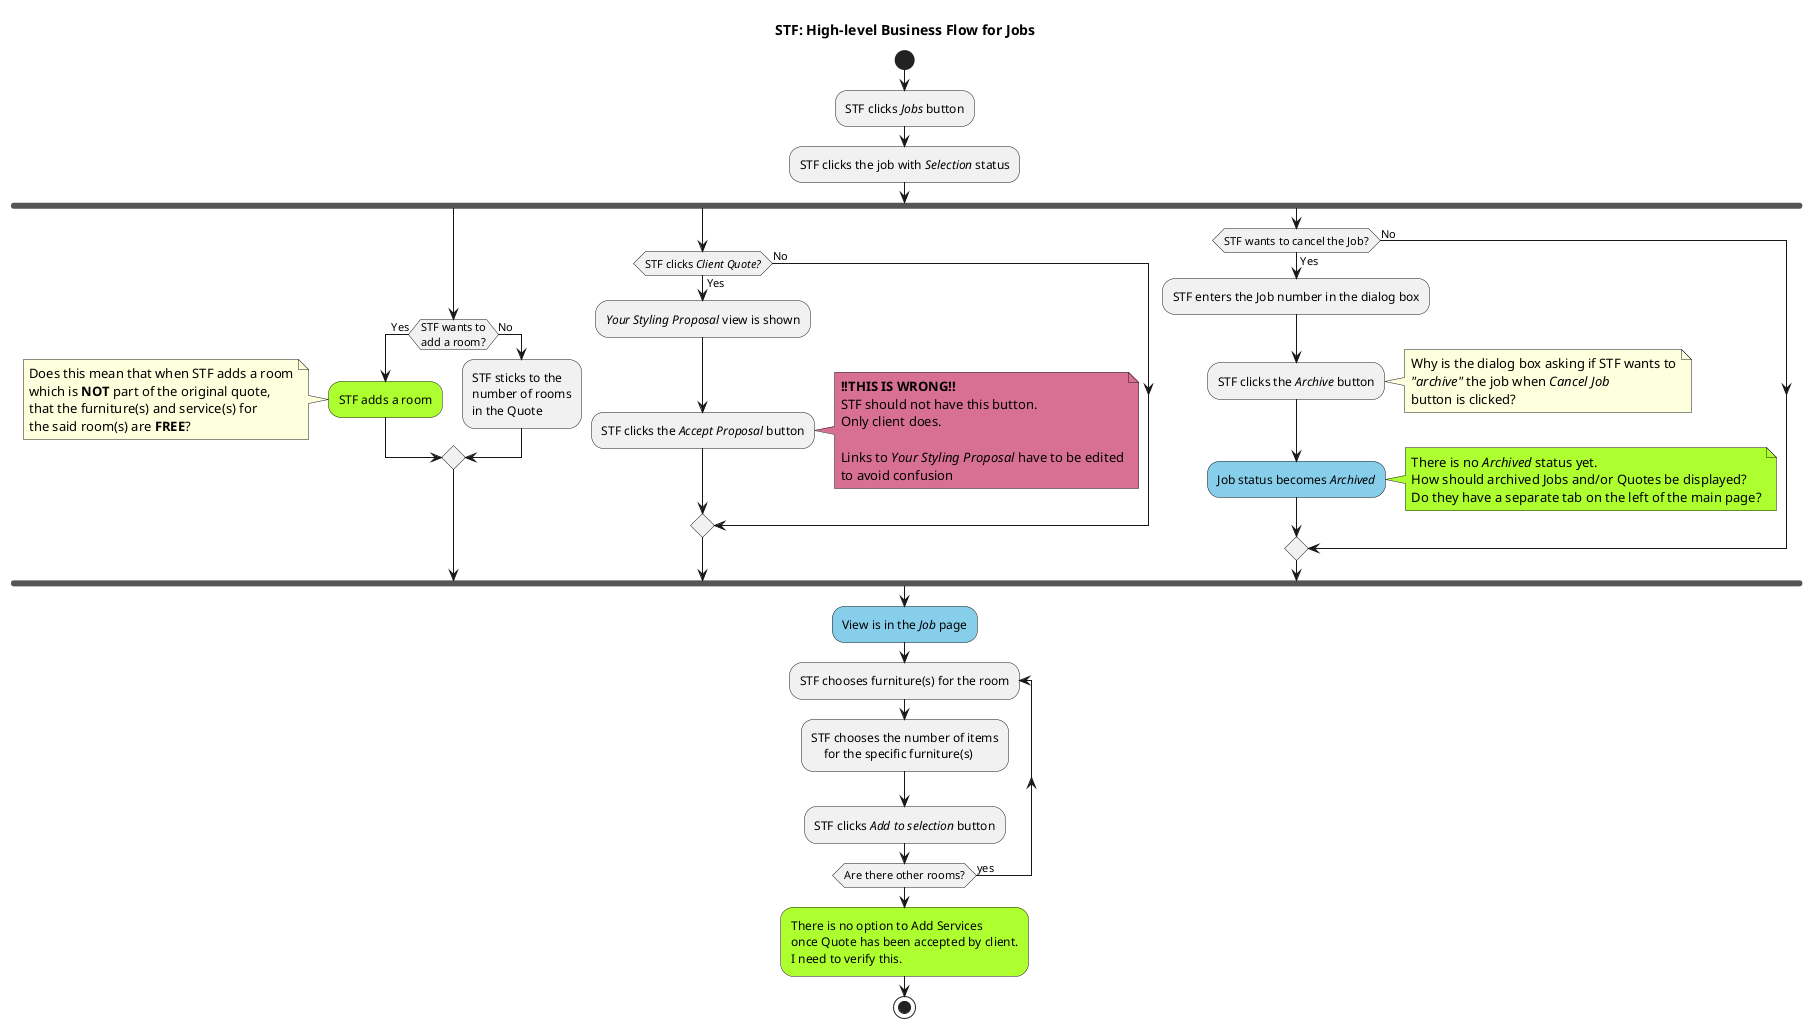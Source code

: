 ' Contains the High-level flow of Jobs
' Pre-requisite: Quote has been approved by Client

@startuml
    title STF: High-level Business Flow for Jobs
    start
    :STF clicks //Jobs// button;
    :STF clicks the job with //Selection// status;

    fork
        if (STF wants to\nadd a room?) then (Yes)
            #GreenYellow:STF adds a room;

            note left
                Does this mean that when STF adds a room
                which is **NOT** part of the original quote,
                that the furniture(s) and service(s) for
                the said room(s) are **FREE**?
            end note
        else(No)
            :STF sticks to the\nnumber of rooms\nin the Quote;
        endif
    fork again
        if (STF clicks //Client Quote?//) then (Yes)
            ://Your Styling Proposal// view is shown;
            :STF clicks the //Accept Proposal// button;

            note right #PaleVioletRed
                **!!THIS IS WRONG!!** 
                STF should not have this button.
                Only client does.

                Links to //Your Styling Proposal// have to be edited
                to avoid confusion
            end note
        else (No)
        endif
    fork again
        if (STF wants to cancel the Job?) then (Yes)
            :STF enters the Job number in the dialog box;
            :STF clicks the //Archive// button;

            note right
                Why is the dialog box asking if STF wants to
                //"archive"// the job when //Cancel Job//
                button is clicked?
            end note
            #SkyBlue:Job status becomes //Archived//;

            note right #GreenYellow
                There is no //Archived// status yet.
                How should archived Jobs and/or Quotes be displayed?
                Do they have a separate tab on the left of the main page?
            end note
        else (No)
        endif
    end fork
    
    #SkyBlue:View is in the //Job// page;

    repeat :STF chooses furniture(s) for the room;
        :STF chooses the number of items
            for the specific furniture(s);
        :STF clicks //Add to selection// button;
    repeat while (Are there other rooms?) is (yes)
    
    #GreenYellow:There is no option to Add Services
    once Quote has been accepted by client.
    I need to verify this.;
    
    stop
@enduml